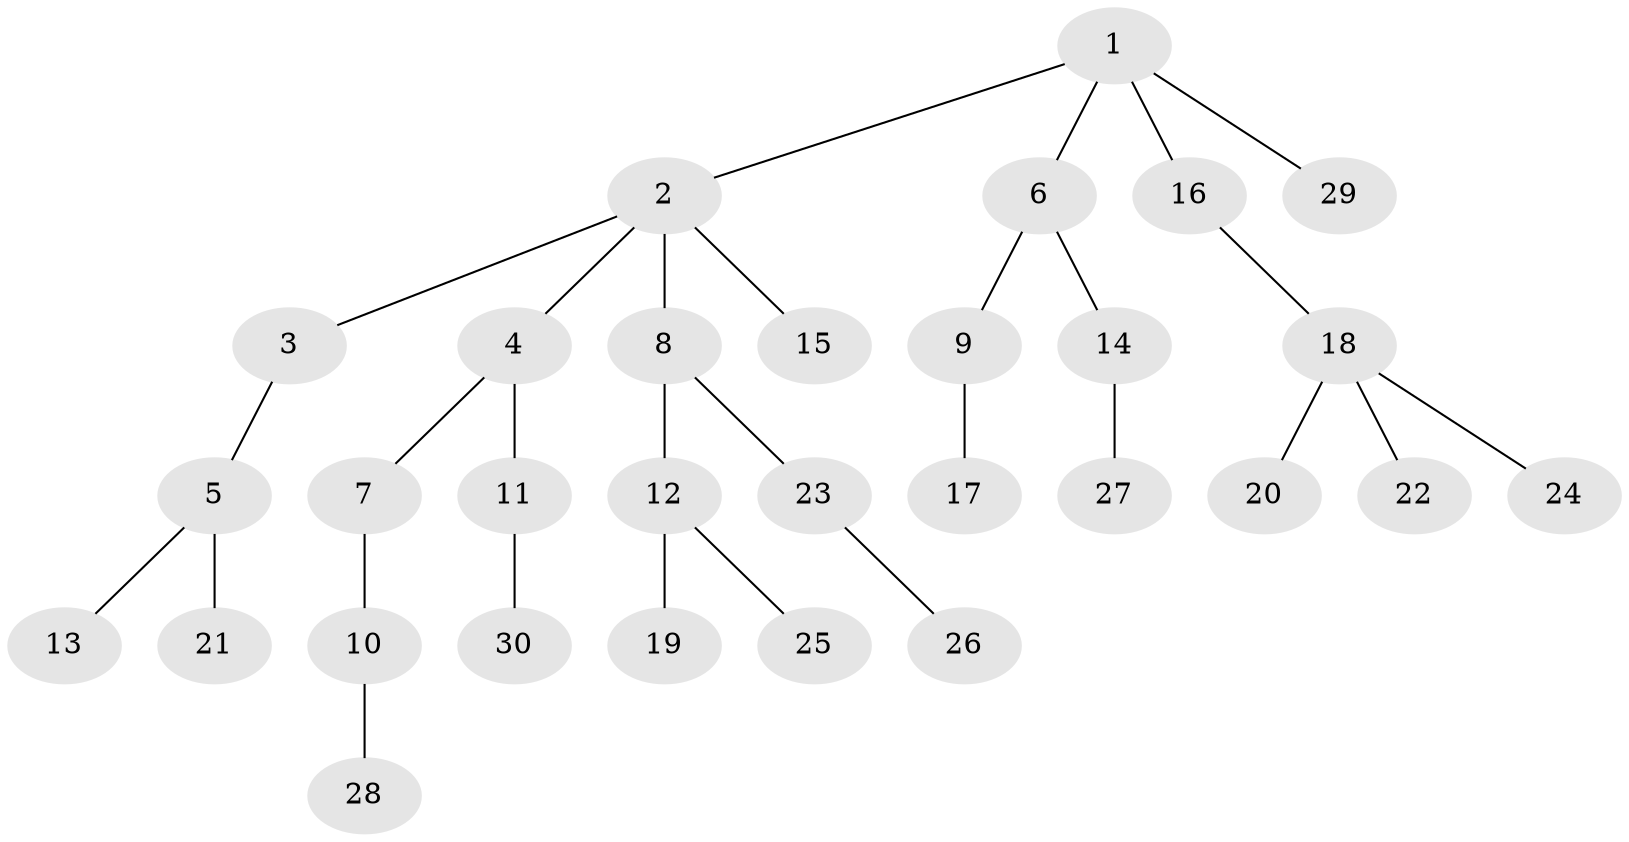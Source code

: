 // original degree distribution, {5: 0.05263157894736842, 6: 0.017543859649122806, 3: 0.12280701754385964, 4: 0.05263157894736842, 2: 0.2631578947368421, 1: 0.49122807017543857}
// Generated by graph-tools (version 1.1) at 2025/36/03/09/25 02:36:29]
// undirected, 30 vertices, 29 edges
graph export_dot {
graph [start="1"]
  node [color=gray90,style=filled];
  1;
  2;
  3;
  4;
  5;
  6;
  7;
  8;
  9;
  10;
  11;
  12;
  13;
  14;
  15;
  16;
  17;
  18;
  19;
  20;
  21;
  22;
  23;
  24;
  25;
  26;
  27;
  28;
  29;
  30;
  1 -- 2 [weight=1.0];
  1 -- 6 [weight=1.0];
  1 -- 16 [weight=1.0];
  1 -- 29 [weight=1.0];
  2 -- 3 [weight=1.0];
  2 -- 4 [weight=1.0];
  2 -- 8 [weight=1.0];
  2 -- 15 [weight=1.0];
  3 -- 5 [weight=1.0];
  4 -- 7 [weight=1.0];
  4 -- 11 [weight=1.0];
  5 -- 13 [weight=1.0];
  5 -- 21 [weight=1.0];
  6 -- 9 [weight=1.0];
  6 -- 14 [weight=1.0];
  7 -- 10 [weight=3.0];
  8 -- 12 [weight=1.0];
  8 -- 23 [weight=1.0];
  9 -- 17 [weight=1.0];
  10 -- 28 [weight=1.0];
  11 -- 30 [weight=1.0];
  12 -- 19 [weight=1.0];
  12 -- 25 [weight=1.0];
  14 -- 27 [weight=1.0];
  16 -- 18 [weight=1.0];
  18 -- 20 [weight=1.0];
  18 -- 22 [weight=1.0];
  18 -- 24 [weight=1.0];
  23 -- 26 [weight=1.0];
}
